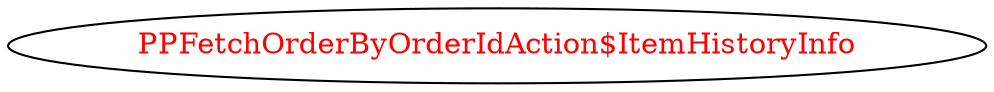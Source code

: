 digraph dependencyGraph {
 concentrate=true;
 ranksep="2.0";
 rankdir="LR"; 
 splines="ortho";
"PPFetchOrderByOrderIdAction$ItemHistoryInfo" [fontcolor="red"];
}